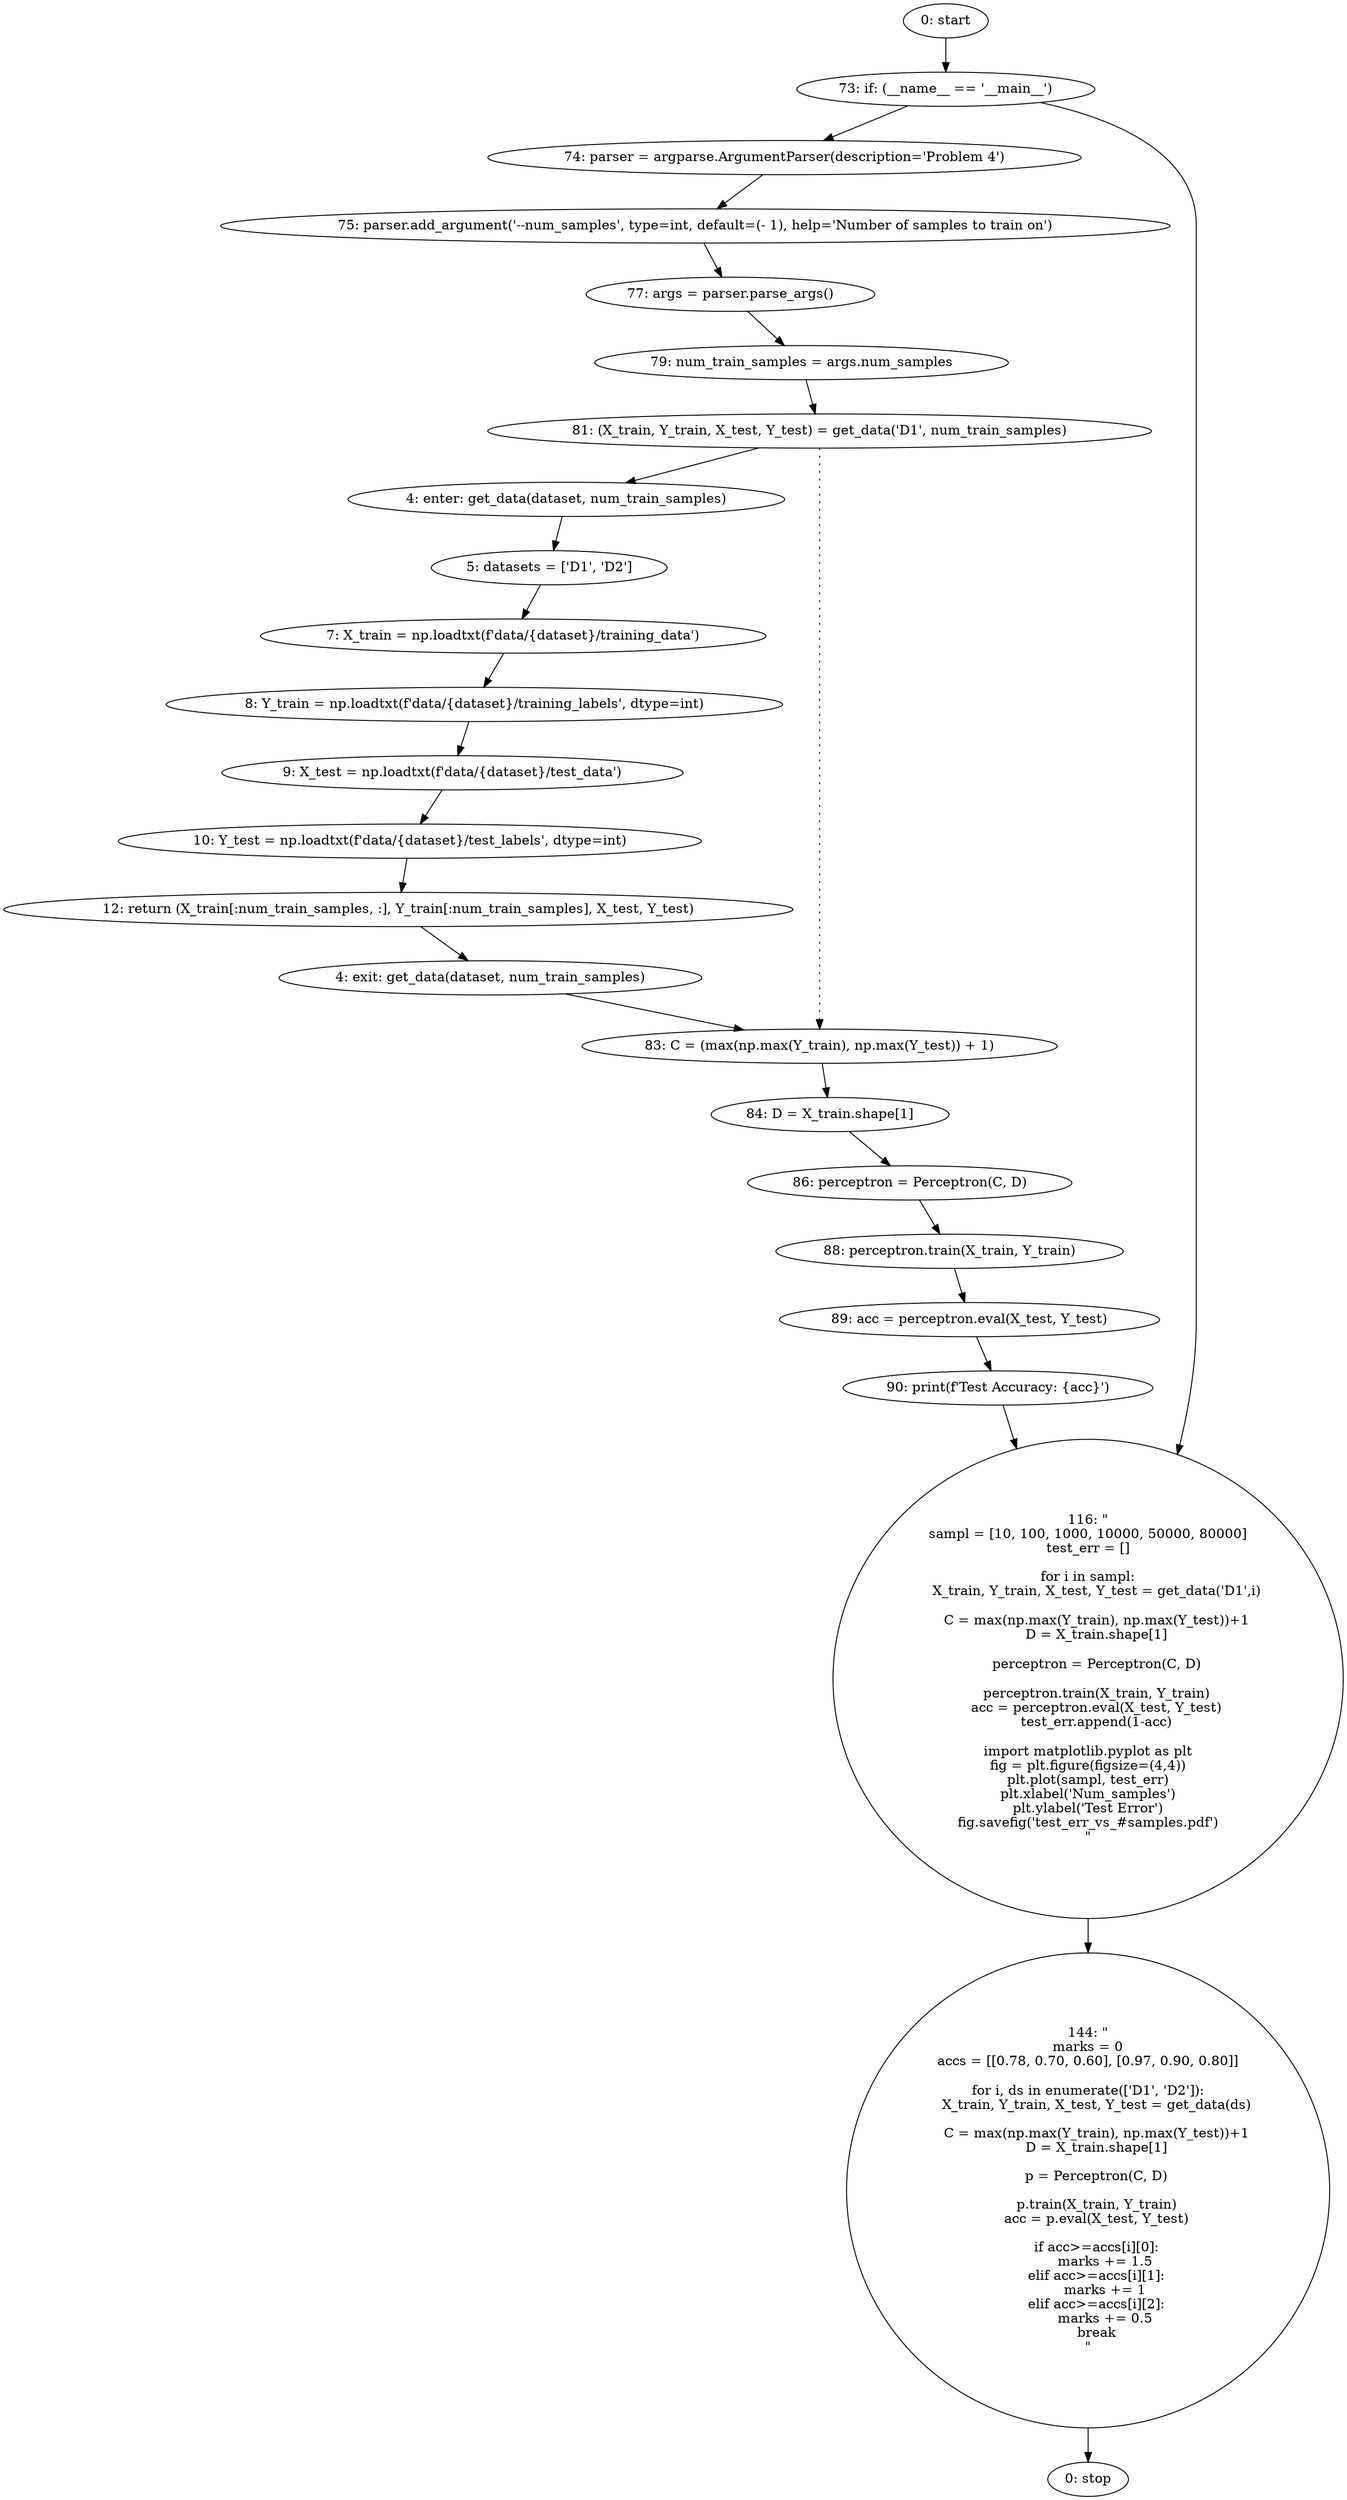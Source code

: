 strict digraph "" {
	node [label="\N"];
	0	 [label="0: start"];
	9	 [label="73: if: (__name__ == '__main__')"];
	0 -> 9;
	10	 [label="74: parser = argparse.ArgumentParser(description='Problem 4')"];
	9 -> 10;
	21	 [label="116: \"\nsampl = [10, 100, 1000, 10000, 50000, 80000]\ntest_err = []\n    \nfor i in sampl:\n    X_train, Y_train, X_test, Y_test = \
get_data('D1',i)\n\n    C = max(np.max(Y_train), np.max(Y_test))+1\n    D = X_train.shape[1]\n\n    perceptron = Perceptron(C, D)\n\n    \
perceptron.train(X_train, Y_train)\n    acc = perceptron.eval(X_test, Y_test)\n    test_err.append(1-acc)\n\nimport matplotlib.pyplot \
as plt\nfig = plt.figure(figsize=(4,4))\nplt.plot(sampl, test_err)\nplt.xlabel('Num_samples')\nplt.ylabel('Test Error')\nfig.savefig('\
test_err_vs_#samples.pdf')\n\""];
	9 -> 21;
	1	 [label="4: enter: get_data(dataset, num_train_samples)"];
	3	 [label="5: datasets = ['D1', 'D2']"];
	1 -> 3;
	4	 [label="7: X_train = np.loadtxt(f'data/{dataset}/training_data')"];
	3 -> 4;
	14	 [label="81: (X_train, Y_train, X_test, Y_test) = get_data('D1', num_train_samples)"];
	14 -> 1;
	15	 [label="83: C = (max(np.max(Y_train), np.max(Y_test)) + 1)"];
	14 -> 15	 [style=dotted,
		weight=100];
	16	 [label="84: D = X_train.shape[1]"];
	15 -> 16;
	2	 [label="4: exit: get_data(dataset, num_train_samples)"];
	2 -> 15;
	8	 [label="12: return (X_train[:num_train_samples, :], Y_train[:num_train_samples], X_test, Y_test)"];
	8 -> 2;
	5	 [label="8: Y_train = np.loadtxt(f'data/{dataset}/training_labels', dtype=int)"];
	4 -> 5;
	6	 [label="9: X_test = np.loadtxt(f'data/{dataset}/test_data')"];
	5 -> 6;
	7	 [label="10: Y_test = np.loadtxt(f'data/{dataset}/test_labels', dtype=int)"];
	6 -> 7;
	7 -> 8;
	11	 [label="75: parser.add_argument('--num_samples', type=int, default=(- 1), help='Number of samples to train on')"];
	10 -> 11;
	22	 [label="144: \"\nmarks = 0\naccs = [[0.78, 0.70, 0.60], [0.97, 0.90, 0.80]]\n\nfor i, ds in enumerate(['D1', 'D2']):\n    X_train, Y_train, \
X_test, Y_test = get_data(ds)\n        \n    C = max(np.max(Y_train), np.max(Y_test))+1\n    D = X_train.shape[1]\n        \n    \
p = Perceptron(C, D)\n        \n    p.train(X_train, Y_train)\n    acc = p.eval(X_test, Y_test)\n    \n    if acc>=accs[i][0]:\n        \
marks += 1.5\n    elif acc>=accs[i][1]:\n        marks += 1\n    elif acc>=accs[i][2]:\n        marks += 0.5\n    break\n\""];
	21 -> 22;
	12	 [label="77: args = parser.parse_args()"];
	11 -> 12;
	13	 [label="79: num_train_samples = args.num_samples"];
	12 -> 13;
	13 -> 14;
	17	 [label="86: perceptron = Perceptron(C, D)"];
	16 -> 17;
	18	 [label="88: perceptron.train(X_train, Y_train)"];
	17 -> 18;
	19	 [label="89: acc = perceptron.eval(X_test, Y_test)"];
	18 -> 19;
	20	 [label="90: print(f'Test Accuracy: {acc}')"];
	19 -> 20;
	20 -> 21;
	23	 [label="0: stop"];
	22 -> 23;
}

